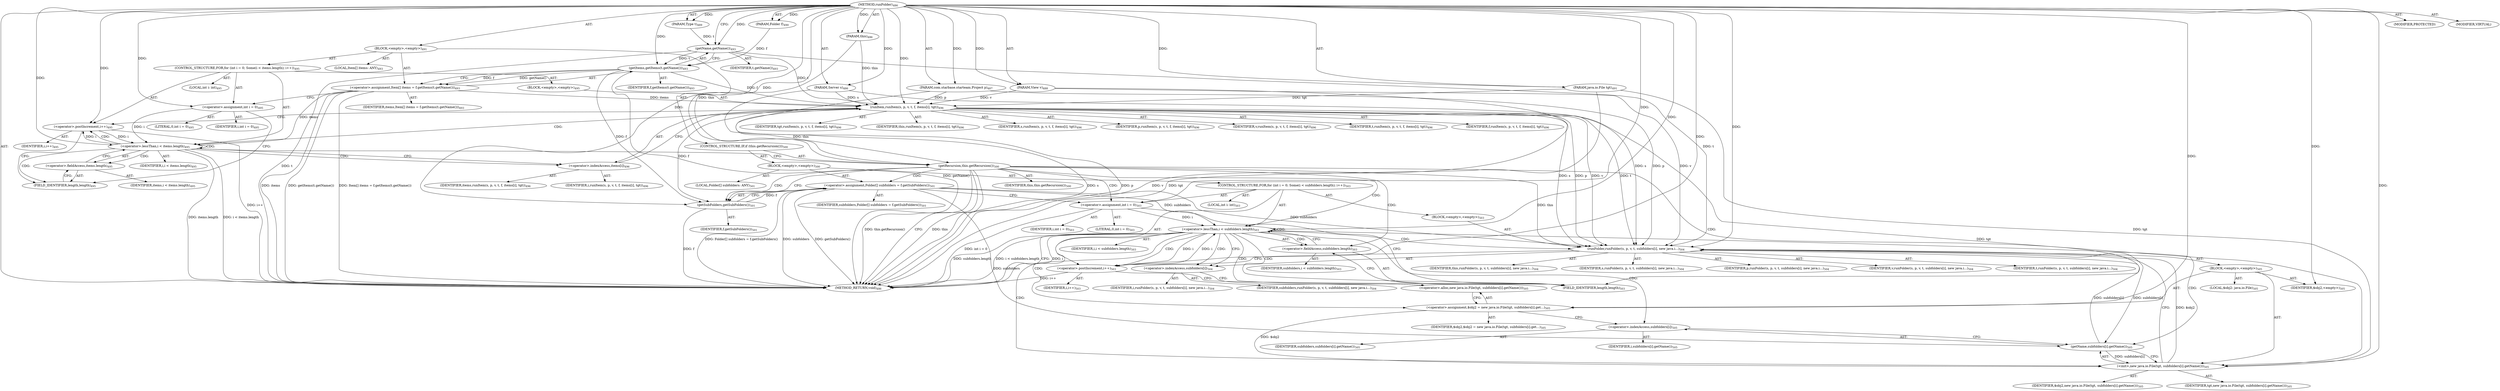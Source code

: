 digraph "runFolder" {  
"111669149704" [label = <(METHOD,runFolder)<SUB>486</SUB>> ]
"115964116999" [label = <(PARAM,this)<SUB>486</SUB>> ]
"115964117028" [label = <(PARAM,Server s)<SUB>486</SUB>> ]
"115964117029" [label = <(PARAM,com.starbase.starteam.Project p)<SUB>487</SUB>> ]
"115964117030" [label = <(PARAM,View v)<SUB>488</SUB>> ]
"115964117031" [label = <(PARAM,Type t)<SUB>489</SUB>> ]
"115964117032" [label = <(PARAM,Folder f)<SUB>490</SUB>> ]
"115964117033" [label = <(PARAM,java.io.File tgt)<SUB>491</SUB>> ]
"25769803807" [label = <(BLOCK,&lt;empty&gt;,&lt;empty&gt;)<SUB>491</SUB>> ]
"94489280536" [label = <(LOCAL,Item[] items: ANY)<SUB>493</SUB>> ]
"30064771319" [label = <(&lt;operator&gt;.assignment,Item[] items = f.getItems(t.getName()))<SUB>493</SUB>> ]
"68719476959" [label = <(IDENTIFIER,items,Item[] items = f.getItems(t.getName()))<SUB>493</SUB>> ]
"30064771320" [label = <(getItems,getItems(t.getName()))<SUB>493</SUB>> ]
"68719476960" [label = <(IDENTIFIER,f,getItems(t.getName()))<SUB>493</SUB>> ]
"30064771321" [label = <(getName,getName())<SUB>493</SUB>> ]
"68719476961" [label = <(IDENTIFIER,t,getName())<SUB>493</SUB>> ]
"47244640279" [label = <(CONTROL_STRUCTURE,FOR,for (int i = 0; Some(i &lt; items.length); i++))<SUB>495</SUB>> ]
"94489280537" [label = <(LOCAL,int i: int)<SUB>495</SUB>> ]
"30064771322" [label = <(&lt;operator&gt;.assignment,int i = 0)<SUB>495</SUB>> ]
"68719476962" [label = <(IDENTIFIER,i,int i = 0)<SUB>495</SUB>> ]
"90194313266" [label = <(LITERAL,0,int i = 0)<SUB>495</SUB>> ]
"30064771323" [label = <(&lt;operator&gt;.lessThan,i &lt; items.length)<SUB>495</SUB>> ]
"68719476963" [label = <(IDENTIFIER,i,i &lt; items.length)<SUB>495</SUB>> ]
"30064771324" [label = <(&lt;operator&gt;.fieldAccess,items.length)<SUB>495</SUB>> ]
"68719476964" [label = <(IDENTIFIER,items,i &lt; items.length)<SUB>495</SUB>> ]
"55834574872" [label = <(FIELD_IDENTIFIER,length,length)<SUB>495</SUB>> ]
"30064771325" [label = <(&lt;operator&gt;.postIncrement,i++)<SUB>495</SUB>> ]
"68719476965" [label = <(IDENTIFIER,i,i++)<SUB>495</SUB>> ]
"25769803808" [label = <(BLOCK,&lt;empty&gt;,&lt;empty&gt;)<SUB>495</SUB>> ]
"30064771326" [label = <(runItem,runItem(s, p, v, t, f, items[i], tgt))<SUB>496</SUB>> ]
"68719476792" [label = <(IDENTIFIER,this,runItem(s, p, v, t, f, items[i], tgt))<SUB>496</SUB>> ]
"68719476966" [label = <(IDENTIFIER,s,runItem(s, p, v, t, f, items[i], tgt))<SUB>496</SUB>> ]
"68719476967" [label = <(IDENTIFIER,p,runItem(s, p, v, t, f, items[i], tgt))<SUB>496</SUB>> ]
"68719476968" [label = <(IDENTIFIER,v,runItem(s, p, v, t, f, items[i], tgt))<SUB>496</SUB>> ]
"68719476969" [label = <(IDENTIFIER,t,runItem(s, p, v, t, f, items[i], tgt))<SUB>496</SUB>> ]
"68719476970" [label = <(IDENTIFIER,f,runItem(s, p, v, t, f, items[i], tgt))<SUB>496</SUB>> ]
"30064771327" [label = <(&lt;operator&gt;.indexAccess,items[i])<SUB>496</SUB>> ]
"68719476971" [label = <(IDENTIFIER,items,runItem(s, p, v, t, f, items[i], tgt))<SUB>496</SUB>> ]
"68719476972" [label = <(IDENTIFIER,i,runItem(s, p, v, t, f, items[i], tgt))<SUB>496</SUB>> ]
"68719476973" [label = <(IDENTIFIER,tgt,runItem(s, p, v, t, f, items[i], tgt))<SUB>496</SUB>> ]
"47244640280" [label = <(CONTROL_STRUCTURE,IF,if (this.getRecursion()))<SUB>500</SUB>> ]
"30064771328" [label = <(getRecursion,this.getRecursion())<SUB>500</SUB>> ]
"68719476793" [label = <(IDENTIFIER,this,this.getRecursion())<SUB>500</SUB>> ]
"25769803809" [label = <(BLOCK,&lt;empty&gt;,&lt;empty&gt;)<SUB>500</SUB>> ]
"94489280538" [label = <(LOCAL,Folder[] subfolders: ANY)<SUB>501</SUB>> ]
"30064771329" [label = <(&lt;operator&gt;.assignment,Folder[] subfolders = f.getSubFolders())<SUB>501</SUB>> ]
"68719476974" [label = <(IDENTIFIER,subfolders,Folder[] subfolders = f.getSubFolders())<SUB>501</SUB>> ]
"30064771330" [label = <(getSubFolders,getSubFolders())<SUB>501</SUB>> ]
"68719476975" [label = <(IDENTIFIER,f,getSubFolders())<SUB>501</SUB>> ]
"47244640281" [label = <(CONTROL_STRUCTURE,FOR,for (int i = 0; Some(i &lt; subfolders.length); i++))<SUB>503</SUB>> ]
"94489280539" [label = <(LOCAL,int i: int)<SUB>503</SUB>> ]
"30064771331" [label = <(&lt;operator&gt;.assignment,int i = 0)<SUB>503</SUB>> ]
"68719476976" [label = <(IDENTIFIER,i,int i = 0)<SUB>503</SUB>> ]
"90194313267" [label = <(LITERAL,0,int i = 0)<SUB>503</SUB>> ]
"30064771332" [label = <(&lt;operator&gt;.lessThan,i &lt; subfolders.length)<SUB>503</SUB>> ]
"68719476977" [label = <(IDENTIFIER,i,i &lt; subfolders.length)<SUB>503</SUB>> ]
"30064771333" [label = <(&lt;operator&gt;.fieldAccess,subfolders.length)<SUB>503</SUB>> ]
"68719476978" [label = <(IDENTIFIER,subfolders,i &lt; subfolders.length)<SUB>503</SUB>> ]
"55834574873" [label = <(FIELD_IDENTIFIER,length,length)<SUB>503</SUB>> ]
"30064771334" [label = <(&lt;operator&gt;.postIncrement,i++)<SUB>503</SUB>> ]
"68719476979" [label = <(IDENTIFIER,i,i++)<SUB>503</SUB>> ]
"25769803810" [label = <(BLOCK,&lt;empty&gt;,&lt;empty&gt;)<SUB>503</SUB>> ]
"30064771335" [label = <(runFolder,runFolder(s, p, v, t, subfolders[i], new java.i...)<SUB>504</SUB>> ]
"68719476794" [label = <(IDENTIFIER,this,runFolder(s, p, v, t, subfolders[i], new java.i...)<SUB>504</SUB>> ]
"68719476980" [label = <(IDENTIFIER,s,runFolder(s, p, v, t, subfolders[i], new java.i...)<SUB>504</SUB>> ]
"68719476981" [label = <(IDENTIFIER,p,runFolder(s, p, v, t, subfolders[i], new java.i...)<SUB>504</SUB>> ]
"68719476982" [label = <(IDENTIFIER,v,runFolder(s, p, v, t, subfolders[i], new java.i...)<SUB>504</SUB>> ]
"68719476983" [label = <(IDENTIFIER,t,runFolder(s, p, v, t, subfolders[i], new java.i...)<SUB>504</SUB>> ]
"30064771336" [label = <(&lt;operator&gt;.indexAccess,subfolders[i])<SUB>504</SUB>> ]
"68719476984" [label = <(IDENTIFIER,subfolders,runFolder(s, p, v, t, subfolders[i], new java.i...)<SUB>504</SUB>> ]
"68719476985" [label = <(IDENTIFIER,i,runFolder(s, p, v, t, subfolders[i], new java.i...)<SUB>504</SUB>> ]
"25769803811" [label = <(BLOCK,&lt;empty&gt;,&lt;empty&gt;)<SUB>505</SUB>> ]
"94489280540" [label = <(LOCAL,$obj2: java.io.File)<SUB>505</SUB>> ]
"30064771337" [label = <(&lt;operator&gt;.assignment,$obj2 = new java.io.File(tgt, subfolders[i].get...)<SUB>505</SUB>> ]
"68719476986" [label = <(IDENTIFIER,$obj2,$obj2 = new java.io.File(tgt, subfolders[i].get...)<SUB>505</SUB>> ]
"30064771338" [label = <(&lt;operator&gt;.alloc,new java.io.File(tgt, subfolders[i].getName()))<SUB>505</SUB>> ]
"30064771339" [label = <(&lt;init&gt;,new java.io.File(tgt, subfolders[i].getName()))<SUB>505</SUB>> ]
"68719476987" [label = <(IDENTIFIER,$obj2,new java.io.File(tgt, subfolders[i].getName()))<SUB>505</SUB>> ]
"68719476988" [label = <(IDENTIFIER,tgt,new java.io.File(tgt, subfolders[i].getName()))<SUB>505</SUB>> ]
"30064771340" [label = <(getName,subfolders[i].getName())<SUB>505</SUB>> ]
"30064771341" [label = <(&lt;operator&gt;.indexAccess,subfolders[i])<SUB>505</SUB>> ]
"68719476989" [label = <(IDENTIFIER,subfolders,subfolders[i].getName())<SUB>505</SUB>> ]
"68719476990" [label = <(IDENTIFIER,i,subfolders[i].getName())<SUB>505</SUB>> ]
"68719476991" [label = <(IDENTIFIER,$obj2,&lt;empty&gt;)<SUB>505</SUB>> ]
"133143986215" [label = <(MODIFIER,PROTECTED)> ]
"133143986216" [label = <(MODIFIER,VIRTUAL)> ]
"128849018888" [label = <(METHOD_RETURN,void)<SUB>486</SUB>> ]
  "111669149704" -> "115964116999"  [ label = "AST: "] 
  "111669149704" -> "115964117028"  [ label = "AST: "] 
  "111669149704" -> "115964117029"  [ label = "AST: "] 
  "111669149704" -> "115964117030"  [ label = "AST: "] 
  "111669149704" -> "115964117031"  [ label = "AST: "] 
  "111669149704" -> "115964117032"  [ label = "AST: "] 
  "111669149704" -> "115964117033"  [ label = "AST: "] 
  "111669149704" -> "25769803807"  [ label = "AST: "] 
  "111669149704" -> "133143986215"  [ label = "AST: "] 
  "111669149704" -> "133143986216"  [ label = "AST: "] 
  "111669149704" -> "128849018888"  [ label = "AST: "] 
  "25769803807" -> "94489280536"  [ label = "AST: "] 
  "25769803807" -> "30064771319"  [ label = "AST: "] 
  "25769803807" -> "47244640279"  [ label = "AST: "] 
  "25769803807" -> "47244640280"  [ label = "AST: "] 
  "30064771319" -> "68719476959"  [ label = "AST: "] 
  "30064771319" -> "30064771320"  [ label = "AST: "] 
  "30064771320" -> "68719476960"  [ label = "AST: "] 
  "30064771320" -> "30064771321"  [ label = "AST: "] 
  "30064771321" -> "68719476961"  [ label = "AST: "] 
  "47244640279" -> "94489280537"  [ label = "AST: "] 
  "47244640279" -> "30064771322"  [ label = "AST: "] 
  "47244640279" -> "30064771323"  [ label = "AST: "] 
  "47244640279" -> "30064771325"  [ label = "AST: "] 
  "47244640279" -> "25769803808"  [ label = "AST: "] 
  "30064771322" -> "68719476962"  [ label = "AST: "] 
  "30064771322" -> "90194313266"  [ label = "AST: "] 
  "30064771323" -> "68719476963"  [ label = "AST: "] 
  "30064771323" -> "30064771324"  [ label = "AST: "] 
  "30064771324" -> "68719476964"  [ label = "AST: "] 
  "30064771324" -> "55834574872"  [ label = "AST: "] 
  "30064771325" -> "68719476965"  [ label = "AST: "] 
  "25769803808" -> "30064771326"  [ label = "AST: "] 
  "30064771326" -> "68719476792"  [ label = "AST: "] 
  "30064771326" -> "68719476966"  [ label = "AST: "] 
  "30064771326" -> "68719476967"  [ label = "AST: "] 
  "30064771326" -> "68719476968"  [ label = "AST: "] 
  "30064771326" -> "68719476969"  [ label = "AST: "] 
  "30064771326" -> "68719476970"  [ label = "AST: "] 
  "30064771326" -> "30064771327"  [ label = "AST: "] 
  "30064771326" -> "68719476973"  [ label = "AST: "] 
  "30064771327" -> "68719476971"  [ label = "AST: "] 
  "30064771327" -> "68719476972"  [ label = "AST: "] 
  "47244640280" -> "30064771328"  [ label = "AST: "] 
  "47244640280" -> "25769803809"  [ label = "AST: "] 
  "30064771328" -> "68719476793"  [ label = "AST: "] 
  "25769803809" -> "94489280538"  [ label = "AST: "] 
  "25769803809" -> "30064771329"  [ label = "AST: "] 
  "25769803809" -> "47244640281"  [ label = "AST: "] 
  "30064771329" -> "68719476974"  [ label = "AST: "] 
  "30064771329" -> "30064771330"  [ label = "AST: "] 
  "30064771330" -> "68719476975"  [ label = "AST: "] 
  "47244640281" -> "94489280539"  [ label = "AST: "] 
  "47244640281" -> "30064771331"  [ label = "AST: "] 
  "47244640281" -> "30064771332"  [ label = "AST: "] 
  "47244640281" -> "30064771334"  [ label = "AST: "] 
  "47244640281" -> "25769803810"  [ label = "AST: "] 
  "30064771331" -> "68719476976"  [ label = "AST: "] 
  "30064771331" -> "90194313267"  [ label = "AST: "] 
  "30064771332" -> "68719476977"  [ label = "AST: "] 
  "30064771332" -> "30064771333"  [ label = "AST: "] 
  "30064771333" -> "68719476978"  [ label = "AST: "] 
  "30064771333" -> "55834574873"  [ label = "AST: "] 
  "30064771334" -> "68719476979"  [ label = "AST: "] 
  "25769803810" -> "30064771335"  [ label = "AST: "] 
  "30064771335" -> "68719476794"  [ label = "AST: "] 
  "30064771335" -> "68719476980"  [ label = "AST: "] 
  "30064771335" -> "68719476981"  [ label = "AST: "] 
  "30064771335" -> "68719476982"  [ label = "AST: "] 
  "30064771335" -> "68719476983"  [ label = "AST: "] 
  "30064771335" -> "30064771336"  [ label = "AST: "] 
  "30064771335" -> "25769803811"  [ label = "AST: "] 
  "30064771336" -> "68719476984"  [ label = "AST: "] 
  "30064771336" -> "68719476985"  [ label = "AST: "] 
  "25769803811" -> "94489280540"  [ label = "AST: "] 
  "25769803811" -> "30064771337"  [ label = "AST: "] 
  "25769803811" -> "30064771339"  [ label = "AST: "] 
  "25769803811" -> "68719476991"  [ label = "AST: "] 
  "30064771337" -> "68719476986"  [ label = "AST: "] 
  "30064771337" -> "30064771338"  [ label = "AST: "] 
  "30064771339" -> "68719476987"  [ label = "AST: "] 
  "30064771339" -> "68719476988"  [ label = "AST: "] 
  "30064771339" -> "30064771340"  [ label = "AST: "] 
  "30064771340" -> "30064771341"  [ label = "AST: "] 
  "30064771341" -> "68719476989"  [ label = "AST: "] 
  "30064771341" -> "68719476990"  [ label = "AST: "] 
  "30064771319" -> "30064771322"  [ label = "CFG: "] 
  "30064771320" -> "30064771319"  [ label = "CFG: "] 
  "30064771322" -> "55834574872"  [ label = "CFG: "] 
  "30064771323" -> "30064771327"  [ label = "CFG: "] 
  "30064771323" -> "30064771328"  [ label = "CFG: "] 
  "30064771325" -> "55834574872"  [ label = "CFG: "] 
  "30064771328" -> "128849018888"  [ label = "CFG: "] 
  "30064771328" -> "30064771330"  [ label = "CFG: "] 
  "30064771321" -> "30064771320"  [ label = "CFG: "] 
  "30064771324" -> "30064771323"  [ label = "CFG: "] 
  "30064771326" -> "30064771325"  [ label = "CFG: "] 
  "30064771329" -> "30064771331"  [ label = "CFG: "] 
  "55834574872" -> "30064771324"  [ label = "CFG: "] 
  "30064771327" -> "30064771326"  [ label = "CFG: "] 
  "30064771330" -> "30064771329"  [ label = "CFG: "] 
  "30064771331" -> "55834574873"  [ label = "CFG: "] 
  "30064771332" -> "128849018888"  [ label = "CFG: "] 
  "30064771332" -> "30064771336"  [ label = "CFG: "] 
  "30064771334" -> "55834574873"  [ label = "CFG: "] 
  "30064771333" -> "30064771332"  [ label = "CFG: "] 
  "30064771335" -> "30064771334"  [ label = "CFG: "] 
  "55834574873" -> "30064771333"  [ label = "CFG: "] 
  "30064771336" -> "30064771338"  [ label = "CFG: "] 
  "30064771337" -> "30064771341"  [ label = "CFG: "] 
  "30064771339" -> "30064771335"  [ label = "CFG: "] 
  "30064771338" -> "30064771337"  [ label = "CFG: "] 
  "30064771340" -> "30064771339"  [ label = "CFG: "] 
  "30064771341" -> "30064771340"  [ label = "CFG: "] 
  "111669149704" -> "30064771321"  [ label = "CFG: "] 
  "115964117028" -> "128849018888"  [ label = "DDG: s"] 
  "115964117029" -> "128849018888"  [ label = "DDG: p"] 
  "115964117030" -> "128849018888"  [ label = "DDG: v"] 
  "115964117033" -> "128849018888"  [ label = "DDG: tgt"] 
  "30064771319" -> "128849018888"  [ label = "DDG: items"] 
  "30064771321" -> "128849018888"  [ label = "DDG: t"] 
  "30064771320" -> "128849018888"  [ label = "DDG: getName()"] 
  "30064771319" -> "128849018888"  [ label = "DDG: getItems(t.getName())"] 
  "30064771319" -> "128849018888"  [ label = "DDG: Item[] items = f.getItems(t.getName())"] 
  "30064771323" -> "128849018888"  [ label = "DDG: items.length"] 
  "30064771323" -> "128849018888"  [ label = "DDG: i &lt; items.length"] 
  "30064771328" -> "128849018888"  [ label = "DDG: this"] 
  "30064771328" -> "128849018888"  [ label = "DDG: this.getRecursion()"] 
  "30064771329" -> "128849018888"  [ label = "DDG: subfolders"] 
  "30064771330" -> "128849018888"  [ label = "DDG: f"] 
  "30064771329" -> "128849018888"  [ label = "DDG: getSubFolders()"] 
  "30064771329" -> "128849018888"  [ label = "DDG: Folder[] subfolders = f.getSubFolders()"] 
  "30064771331" -> "128849018888"  [ label = "DDG: int i = 0"] 
  "30064771332" -> "128849018888"  [ label = "DDG: i"] 
  "30064771332" -> "128849018888"  [ label = "DDG: subfolders.length"] 
  "30064771332" -> "128849018888"  [ label = "DDG: i &lt; subfolders.length"] 
  "30064771334" -> "128849018888"  [ label = "DDG: i++"] 
  "30064771325" -> "128849018888"  [ label = "DDG: i++"] 
  "111669149704" -> "115964116999"  [ label = "DDG: "] 
  "111669149704" -> "115964117028"  [ label = "DDG: "] 
  "111669149704" -> "115964117029"  [ label = "DDG: "] 
  "111669149704" -> "115964117030"  [ label = "DDG: "] 
  "111669149704" -> "115964117031"  [ label = "DDG: "] 
  "111669149704" -> "115964117032"  [ label = "DDG: "] 
  "111669149704" -> "115964117033"  [ label = "DDG: "] 
  "30064771320" -> "30064771319"  [ label = "DDG: f"] 
  "30064771320" -> "30064771319"  [ label = "DDG: getName()"] 
  "111669149704" -> "30064771322"  [ label = "DDG: "] 
  "115964117032" -> "30064771320"  [ label = "DDG: f"] 
  "111669149704" -> "30064771320"  [ label = "DDG: "] 
  "30064771321" -> "30064771320"  [ label = "DDG: t"] 
  "30064771322" -> "30064771323"  [ label = "DDG: i"] 
  "30064771325" -> "30064771323"  [ label = "DDG: i"] 
  "111669149704" -> "30064771323"  [ label = "DDG: "] 
  "30064771319" -> "30064771323"  [ label = "DDG: items"] 
  "30064771323" -> "30064771325"  [ label = "DDG: i"] 
  "111669149704" -> "30064771325"  [ label = "DDG: "] 
  "115964116999" -> "30064771328"  [ label = "DDG: this"] 
  "30064771326" -> "30064771328"  [ label = "DDG: this"] 
  "111669149704" -> "30064771328"  [ label = "DDG: "] 
  "30064771330" -> "30064771329"  [ label = "DDG: f"] 
  "115964117031" -> "30064771321"  [ label = "DDG: t"] 
  "111669149704" -> "30064771321"  [ label = "DDG: "] 
  "115964116999" -> "30064771326"  [ label = "DDG: this"] 
  "111669149704" -> "30064771326"  [ label = "DDG: "] 
  "115964117028" -> "30064771326"  [ label = "DDG: s"] 
  "115964117029" -> "30064771326"  [ label = "DDG: p"] 
  "115964117030" -> "30064771326"  [ label = "DDG: v"] 
  "30064771321" -> "30064771326"  [ label = "DDG: t"] 
  "30064771320" -> "30064771326"  [ label = "DDG: f"] 
  "30064771319" -> "30064771326"  [ label = "DDG: items"] 
  "115964117033" -> "30064771326"  [ label = "DDG: tgt"] 
  "111669149704" -> "30064771331"  [ label = "DDG: "] 
  "30064771320" -> "30064771330"  [ label = "DDG: f"] 
  "30064771326" -> "30064771330"  [ label = "DDG: f"] 
  "111669149704" -> "30064771330"  [ label = "DDG: "] 
  "30064771331" -> "30064771332"  [ label = "DDG: i"] 
  "30064771334" -> "30064771332"  [ label = "DDG: i"] 
  "111669149704" -> "30064771332"  [ label = "DDG: "] 
  "30064771329" -> "30064771332"  [ label = "DDG: subfolders"] 
  "30064771332" -> "30064771334"  [ label = "DDG: i"] 
  "111669149704" -> "30064771334"  [ label = "DDG: "] 
  "30064771328" -> "30064771335"  [ label = "DDG: this"] 
  "111669149704" -> "30064771335"  [ label = "DDG: "] 
  "115964117028" -> "30064771335"  [ label = "DDG: s"] 
  "30064771326" -> "30064771335"  [ label = "DDG: s"] 
  "115964117029" -> "30064771335"  [ label = "DDG: p"] 
  "30064771326" -> "30064771335"  [ label = "DDG: p"] 
  "115964117030" -> "30064771335"  [ label = "DDG: v"] 
  "30064771326" -> "30064771335"  [ label = "DDG: v"] 
  "30064771321" -> "30064771335"  [ label = "DDG: t"] 
  "30064771326" -> "30064771335"  [ label = "DDG: t"] 
  "30064771329" -> "30064771335"  [ label = "DDG: subfolders"] 
  "30064771340" -> "30064771335"  [ label = "DDG: subfolders[i]"] 
  "30064771339" -> "30064771335"  [ label = "DDG: $obj2"] 
  "111669149704" -> "30064771337"  [ label = "DDG: "] 
  "111669149704" -> "68719476991"  [ label = "DDG: "] 
  "30064771337" -> "30064771339"  [ label = "DDG: $obj2"] 
  "111669149704" -> "30064771339"  [ label = "DDG: "] 
  "115964117033" -> "30064771339"  [ label = "DDG: tgt"] 
  "30064771326" -> "30064771339"  [ label = "DDG: tgt"] 
  "30064771340" -> "30064771339"  [ label = "DDG: subfolders[i]"] 
  "30064771329" -> "30064771340"  [ label = "DDG: subfolders"] 
  "30064771335" -> "30064771340"  [ label = "DDG: subfolders[i]"] 
  "30064771323" -> "55834574872"  [ label = "CDG: "] 
  "30064771323" -> "30064771325"  [ label = "CDG: "] 
  "30064771323" -> "30064771326"  [ label = "CDG: "] 
  "30064771323" -> "30064771327"  [ label = "CDG: "] 
  "30064771323" -> "30064771323"  [ label = "CDG: "] 
  "30064771323" -> "30064771324"  [ label = "CDG: "] 
  "30064771328" -> "55834574873"  [ label = "CDG: "] 
  "30064771328" -> "30064771333"  [ label = "CDG: "] 
  "30064771328" -> "30064771329"  [ label = "CDG: "] 
  "30064771328" -> "30064771330"  [ label = "CDG: "] 
  "30064771328" -> "30064771331"  [ label = "CDG: "] 
  "30064771328" -> "30064771332"  [ label = "CDG: "] 
  "30064771332" -> "55834574873"  [ label = "CDG: "] 
  "30064771332" -> "30064771333"  [ label = "CDG: "] 
  "30064771332" -> "30064771334"  [ label = "CDG: "] 
  "30064771332" -> "30064771335"  [ label = "CDG: "] 
  "30064771332" -> "30064771336"  [ label = "CDG: "] 
  "30064771332" -> "30064771332"  [ label = "CDG: "] 
  "30064771332" -> "30064771341"  [ label = "CDG: "] 
  "30064771332" -> "30064771337"  [ label = "CDG: "] 
  "30064771332" -> "30064771338"  [ label = "CDG: "] 
  "30064771332" -> "30064771339"  [ label = "CDG: "] 
  "30064771332" -> "30064771340"  [ label = "CDG: "] 
}
